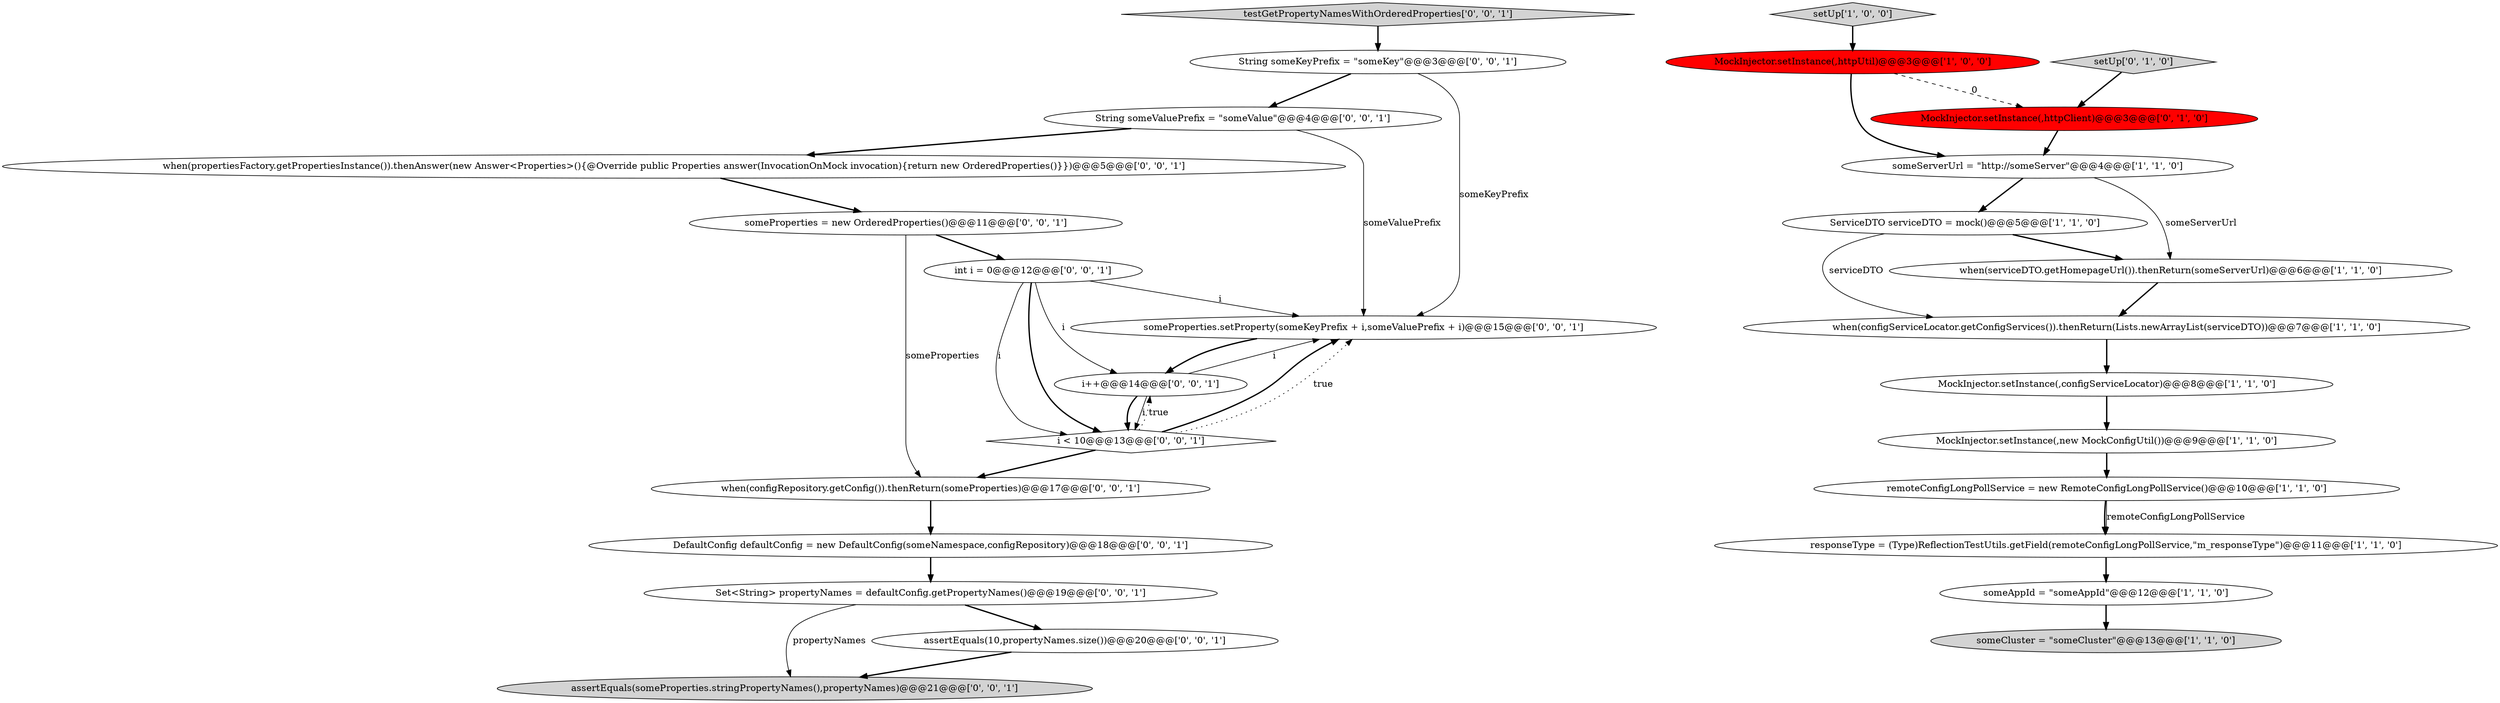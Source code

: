 digraph {
20 [style = filled, label = "String someValuePrefix = \"someValue\"@@@4@@@['0', '0', '1']", fillcolor = white, shape = ellipse image = "AAA0AAABBB3BBB"];
23 [style = filled, label = "when(configRepository.getConfig()).thenReturn(someProperties)@@@17@@@['0', '0', '1']", fillcolor = white, shape = ellipse image = "AAA0AAABBB3BBB"];
9 [style = filled, label = "setUp['1', '0', '0']", fillcolor = lightgray, shape = diamond image = "AAA0AAABBB1BBB"];
25 [style = filled, label = "DefaultConfig defaultConfig = new DefaultConfig(someNamespace,configRepository)@@@18@@@['0', '0', '1']", fillcolor = white, shape = ellipse image = "AAA0AAABBB3BBB"];
2 [style = filled, label = "someCluster = \"someCluster\"@@@13@@@['1', '1', '0']", fillcolor = lightgray, shape = ellipse image = "AAA0AAABBB1BBB"];
16 [style = filled, label = "testGetPropertyNamesWithOrderedProperties['0', '0', '1']", fillcolor = lightgray, shape = diamond image = "AAA0AAABBB3BBB"];
7 [style = filled, label = "someServerUrl = \"http://someServer\"@@@4@@@['1', '1', '0']", fillcolor = white, shape = ellipse image = "AAA0AAABBB1BBB"];
11 [style = filled, label = "MockInjector.setInstance(,configServiceLocator)@@@8@@@['1', '1', '0']", fillcolor = white, shape = ellipse image = "AAA0AAABBB1BBB"];
12 [style = filled, label = "MockInjector.setInstance(,httpClient)@@@3@@@['0', '1', '0']", fillcolor = red, shape = ellipse image = "AAA1AAABBB2BBB"];
22 [style = filled, label = "someProperties = new OrderedProperties()@@@11@@@['0', '0', '1']", fillcolor = white, shape = ellipse image = "AAA0AAABBB3BBB"];
4 [style = filled, label = "ServiceDTO serviceDTO = mock()@@@5@@@['1', '1', '0']", fillcolor = white, shape = ellipse image = "AAA0AAABBB1BBB"];
17 [style = filled, label = "int i = 0@@@12@@@['0', '0', '1']", fillcolor = white, shape = ellipse image = "AAA0AAABBB3BBB"];
19 [style = filled, label = "assertEquals(someProperties.stringPropertyNames(),propertyNames)@@@21@@@['0', '0', '1']", fillcolor = lightgray, shape = ellipse image = "AAA0AAABBB3BBB"];
18 [style = filled, label = "when(propertiesFactory.getPropertiesInstance()).thenAnswer(new Answer<Properties>(){@Override public Properties answer(InvocationOnMock invocation){return new OrderedProperties()}})@@@5@@@['0', '0', '1']", fillcolor = white, shape = ellipse image = "AAA0AAABBB3BBB"];
6 [style = filled, label = "when(configServiceLocator.getConfigServices()).thenReturn(Lists.newArrayList(serviceDTO))@@@7@@@['1', '1', '0']", fillcolor = white, shape = ellipse image = "AAA0AAABBB1BBB"];
0 [style = filled, label = "MockInjector.setInstance(,httpUtil)@@@3@@@['1', '0', '0']", fillcolor = red, shape = ellipse image = "AAA1AAABBB1BBB"];
13 [style = filled, label = "setUp['0', '1', '0']", fillcolor = lightgray, shape = diamond image = "AAA0AAABBB2BBB"];
24 [style = filled, label = "Set<String> propertyNames = defaultConfig.getPropertyNames()@@@19@@@['0', '0', '1']", fillcolor = white, shape = ellipse image = "AAA0AAABBB3BBB"];
10 [style = filled, label = "remoteConfigLongPollService = new RemoteConfigLongPollService()@@@10@@@['1', '1', '0']", fillcolor = white, shape = ellipse image = "AAA0AAABBB1BBB"];
26 [style = filled, label = "someProperties.setProperty(someKeyPrefix + i,someValuePrefix + i)@@@15@@@['0', '0', '1']", fillcolor = white, shape = ellipse image = "AAA0AAABBB3BBB"];
21 [style = filled, label = "assertEquals(10,propertyNames.size())@@@20@@@['0', '0', '1']", fillcolor = white, shape = ellipse image = "AAA0AAABBB3BBB"];
3 [style = filled, label = "responseType = (Type)ReflectionTestUtils.getField(remoteConfigLongPollService,\"m_responseType\")@@@11@@@['1', '1', '0']", fillcolor = white, shape = ellipse image = "AAA0AAABBB1BBB"];
27 [style = filled, label = "String someKeyPrefix = \"someKey\"@@@3@@@['0', '0', '1']", fillcolor = white, shape = ellipse image = "AAA0AAABBB3BBB"];
14 [style = filled, label = "i++@@@14@@@['0', '0', '1']", fillcolor = white, shape = ellipse image = "AAA0AAABBB3BBB"];
5 [style = filled, label = "MockInjector.setInstance(,new MockConfigUtil())@@@9@@@['1', '1', '0']", fillcolor = white, shape = ellipse image = "AAA0AAABBB1BBB"];
8 [style = filled, label = "when(serviceDTO.getHomepageUrl()).thenReturn(someServerUrl)@@@6@@@['1', '1', '0']", fillcolor = white, shape = ellipse image = "AAA0AAABBB1BBB"];
15 [style = filled, label = "i < 10@@@13@@@['0', '0', '1']", fillcolor = white, shape = diamond image = "AAA0AAABBB3BBB"];
1 [style = filled, label = "someAppId = \"someAppId\"@@@12@@@['1', '1', '0']", fillcolor = white, shape = ellipse image = "AAA0AAABBB1BBB"];
5->10 [style = bold, label=""];
15->23 [style = bold, label=""];
23->25 [style = bold, label=""];
9->0 [style = bold, label=""];
16->27 [style = bold, label=""];
3->1 [style = bold, label=""];
21->19 [style = bold, label=""];
26->14 [style = bold, label=""];
10->3 [style = bold, label=""];
8->6 [style = bold, label=""];
17->14 [style = solid, label="i"];
7->4 [style = bold, label=""];
0->12 [style = dashed, label="0"];
15->14 [style = dotted, label="true"];
17->26 [style = solid, label="i"];
12->7 [style = bold, label=""];
10->3 [style = solid, label="remoteConfigLongPollService"];
15->26 [style = bold, label=""];
0->7 [style = bold, label=""];
22->23 [style = solid, label="someProperties"];
20->18 [style = bold, label=""];
25->24 [style = bold, label=""];
11->5 [style = bold, label=""];
18->22 [style = bold, label=""];
13->12 [style = bold, label=""];
17->15 [style = solid, label="i"];
24->21 [style = bold, label=""];
20->26 [style = solid, label="someValuePrefix"];
6->11 [style = bold, label=""];
17->15 [style = bold, label=""];
22->17 [style = bold, label=""];
27->26 [style = solid, label="someKeyPrefix"];
4->8 [style = bold, label=""];
14->15 [style = bold, label=""];
1->2 [style = bold, label=""];
7->8 [style = solid, label="someServerUrl"];
14->15 [style = solid, label="i"];
27->20 [style = bold, label=""];
24->19 [style = solid, label="propertyNames"];
15->26 [style = dotted, label="true"];
14->26 [style = solid, label="i"];
4->6 [style = solid, label="serviceDTO"];
}
